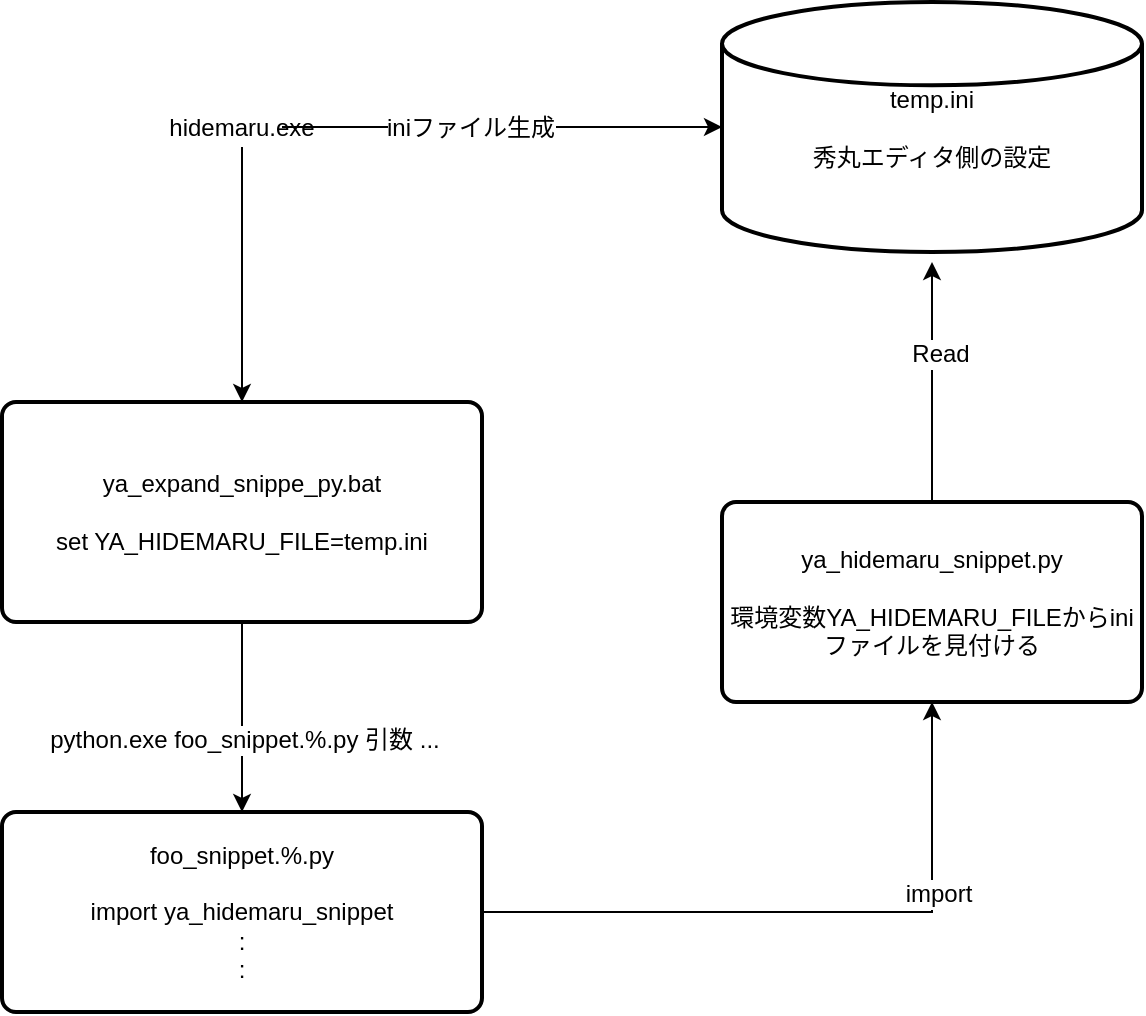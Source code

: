 <mxfile version="10.6.0"><diagram id="YdEUZvwxwnGTv0dBrCzW" name="ページ1"><mxGraphModel dx="1000" dy="710" grid="1" gridSize="10" guides="1" tooltips="1" connect="1" arrows="1" fold="1" page="1" pageScale="1" pageWidth="827" pageHeight="1169" math="0" shadow="0"><root><mxCell id="0"/><mxCell id="1" parent="0"/><mxCell id="64ISPuupxJcR7fscYwVT-10" style="edgeStyle=orthogonalEdgeStyle;rounded=0;orthogonalLoop=1;jettySize=auto;html=1;entryX=0;entryY=0.5;entryDx=0;entryDy=0;entryPerimeter=0;" edge="1" parent="1" source="64ISPuupxJcR7fscYwVT-2" target="64ISPuupxJcR7fscYwVT-7"><mxGeometry relative="1" as="geometry"/></mxCell><mxCell id="64ISPuupxJcR7fscYwVT-11" value="iniファイル生成" style="text;html=1;resizable=0;points=[];align=center;verticalAlign=middle;labelBackgroundColor=#ffffff;" vertex="1" connectable="0" parent="64ISPuupxJcR7fscYwVT-10"><mxGeometry x="-0.144" relative="1" as="geometry"><mxPoint as="offset"/></mxGeometry></mxCell><mxCell id="64ISPuupxJcR7fscYwVT-15" style="edgeStyle=orthogonalEdgeStyle;rounded=0;orthogonalLoop=1;jettySize=auto;html=1;entryX=0.5;entryY=0;entryDx=0;entryDy=0;" edge="1" parent="1" source="64ISPuupxJcR7fscYwVT-2" target="64ISPuupxJcR7fscYwVT-12"><mxGeometry relative="1" as="geometry"/></mxCell><object label="hidemaru.exe" id="64ISPuupxJcR7fscYwVT-2"><mxCell style="text;html=1;strokeColor=none;fillColor=none;align=center;verticalAlign=middle;whiteSpace=wrap;rounded=0;" vertex="1" parent="1"><mxGeometry x="140" y="362.5" width="40" height="20" as="geometry"/></mxCell></object><mxCell id="64ISPuupxJcR7fscYwVT-7" value="temp.ini&lt;br&gt;&lt;br&gt;秀丸エディタ側の設定" style="strokeWidth=2;html=1;shape=mxgraph.flowchart.database;whiteSpace=wrap;" vertex="1" parent="1"><mxGeometry x="400" y="310" width="210" height="125" as="geometry"/></mxCell><mxCell id="64ISPuupxJcR7fscYwVT-16" style="edgeStyle=orthogonalEdgeStyle;rounded=0;orthogonalLoop=1;jettySize=auto;html=1;" edge="1" parent="1" source="64ISPuupxJcR7fscYwVT-12" target="64ISPuupxJcR7fscYwVT-14"><mxGeometry relative="1" as="geometry"/></mxCell><mxCell id="64ISPuupxJcR7fscYwVT-17" value="python.exe foo_snippet.%.py 引数 ..." style="text;html=1;resizable=0;points=[];align=center;verticalAlign=middle;labelBackgroundColor=#ffffff;" vertex="1" connectable="0" parent="64ISPuupxJcR7fscYwVT-16"><mxGeometry x="0.235" y="1" relative="1" as="geometry"><mxPoint as="offset"/></mxGeometry></mxCell><mxCell id="64ISPuupxJcR7fscYwVT-12" value="&lt;span&gt;ya_expand_snippe_py.bat&lt;br&gt;&lt;br&gt;&lt;div&gt;set YA_HIDEMARU_FILE=temp.ini&lt;/div&gt;&lt;/span&gt;" style="rounded=1;whiteSpace=wrap;html=1;absoluteArcSize=1;arcSize=14;strokeWidth=2;" vertex="1" parent="1"><mxGeometry x="40" y="510" width="240" height="110" as="geometry"/></mxCell><mxCell id="64ISPuupxJcR7fscYwVT-25" style="edgeStyle=orthogonalEdgeStyle;rounded=0;orthogonalLoop=1;jettySize=auto;html=1;entryX=0.5;entryY=1;entryDx=0;entryDy=0;" edge="1" parent="1" source="64ISPuupxJcR7fscYwVT-14" target="64ISPuupxJcR7fscYwVT-22"><mxGeometry relative="1" as="geometry"/></mxCell><mxCell id="64ISPuupxJcR7fscYwVT-26" value="import" style="text;html=1;resizable=0;points=[];align=center;verticalAlign=middle;labelBackgroundColor=#ffffff;" vertex="1" connectable="0" parent="64ISPuupxJcR7fscYwVT-25"><mxGeometry x="0.419" y="-3" relative="1" as="geometry"><mxPoint as="offset"/></mxGeometry></mxCell><mxCell id="64ISPuupxJcR7fscYwVT-14" value="foo_snippet.%.py&lt;br&gt;&lt;br&gt;import ya_hidemaru_snippet&lt;br&gt;:&lt;br&gt;:&lt;br&gt;" style="rounded=1;whiteSpace=wrap;html=1;absoluteArcSize=1;arcSize=14;strokeWidth=2;" vertex="1" parent="1"><mxGeometry x="40" y="715" width="240" height="100" as="geometry"/></mxCell><mxCell id="64ISPuupxJcR7fscYwVT-23" style="edgeStyle=orthogonalEdgeStyle;rounded=0;orthogonalLoop=1;jettySize=auto;html=1;" edge="1" parent="1" source="64ISPuupxJcR7fscYwVT-22"><mxGeometry relative="1" as="geometry"><mxPoint x="505" y="440" as="targetPoint"/></mxGeometry></mxCell><mxCell id="64ISPuupxJcR7fscYwVT-24" value="Read" style="text;html=1;resizable=0;points=[];align=center;verticalAlign=middle;labelBackgroundColor=#ffffff;" vertex="1" connectable="0" parent="64ISPuupxJcR7fscYwVT-23"><mxGeometry x="0.239" y="-3" relative="1" as="geometry"><mxPoint as="offset"/></mxGeometry></mxCell><mxCell id="64ISPuupxJcR7fscYwVT-22" value="ya_hidemaru_snippet.py&lt;br&gt;&lt;br&gt;環境変数YA_HIDEMARU_FILEからiniファイルを見付ける&lt;br&gt;" style="rounded=1;whiteSpace=wrap;html=1;absoluteArcSize=1;arcSize=14;strokeWidth=2;" vertex="1" parent="1"><mxGeometry x="400" y="560" width="210" height="100" as="geometry"/></mxCell></root></mxGraphModel></diagram></mxfile>
